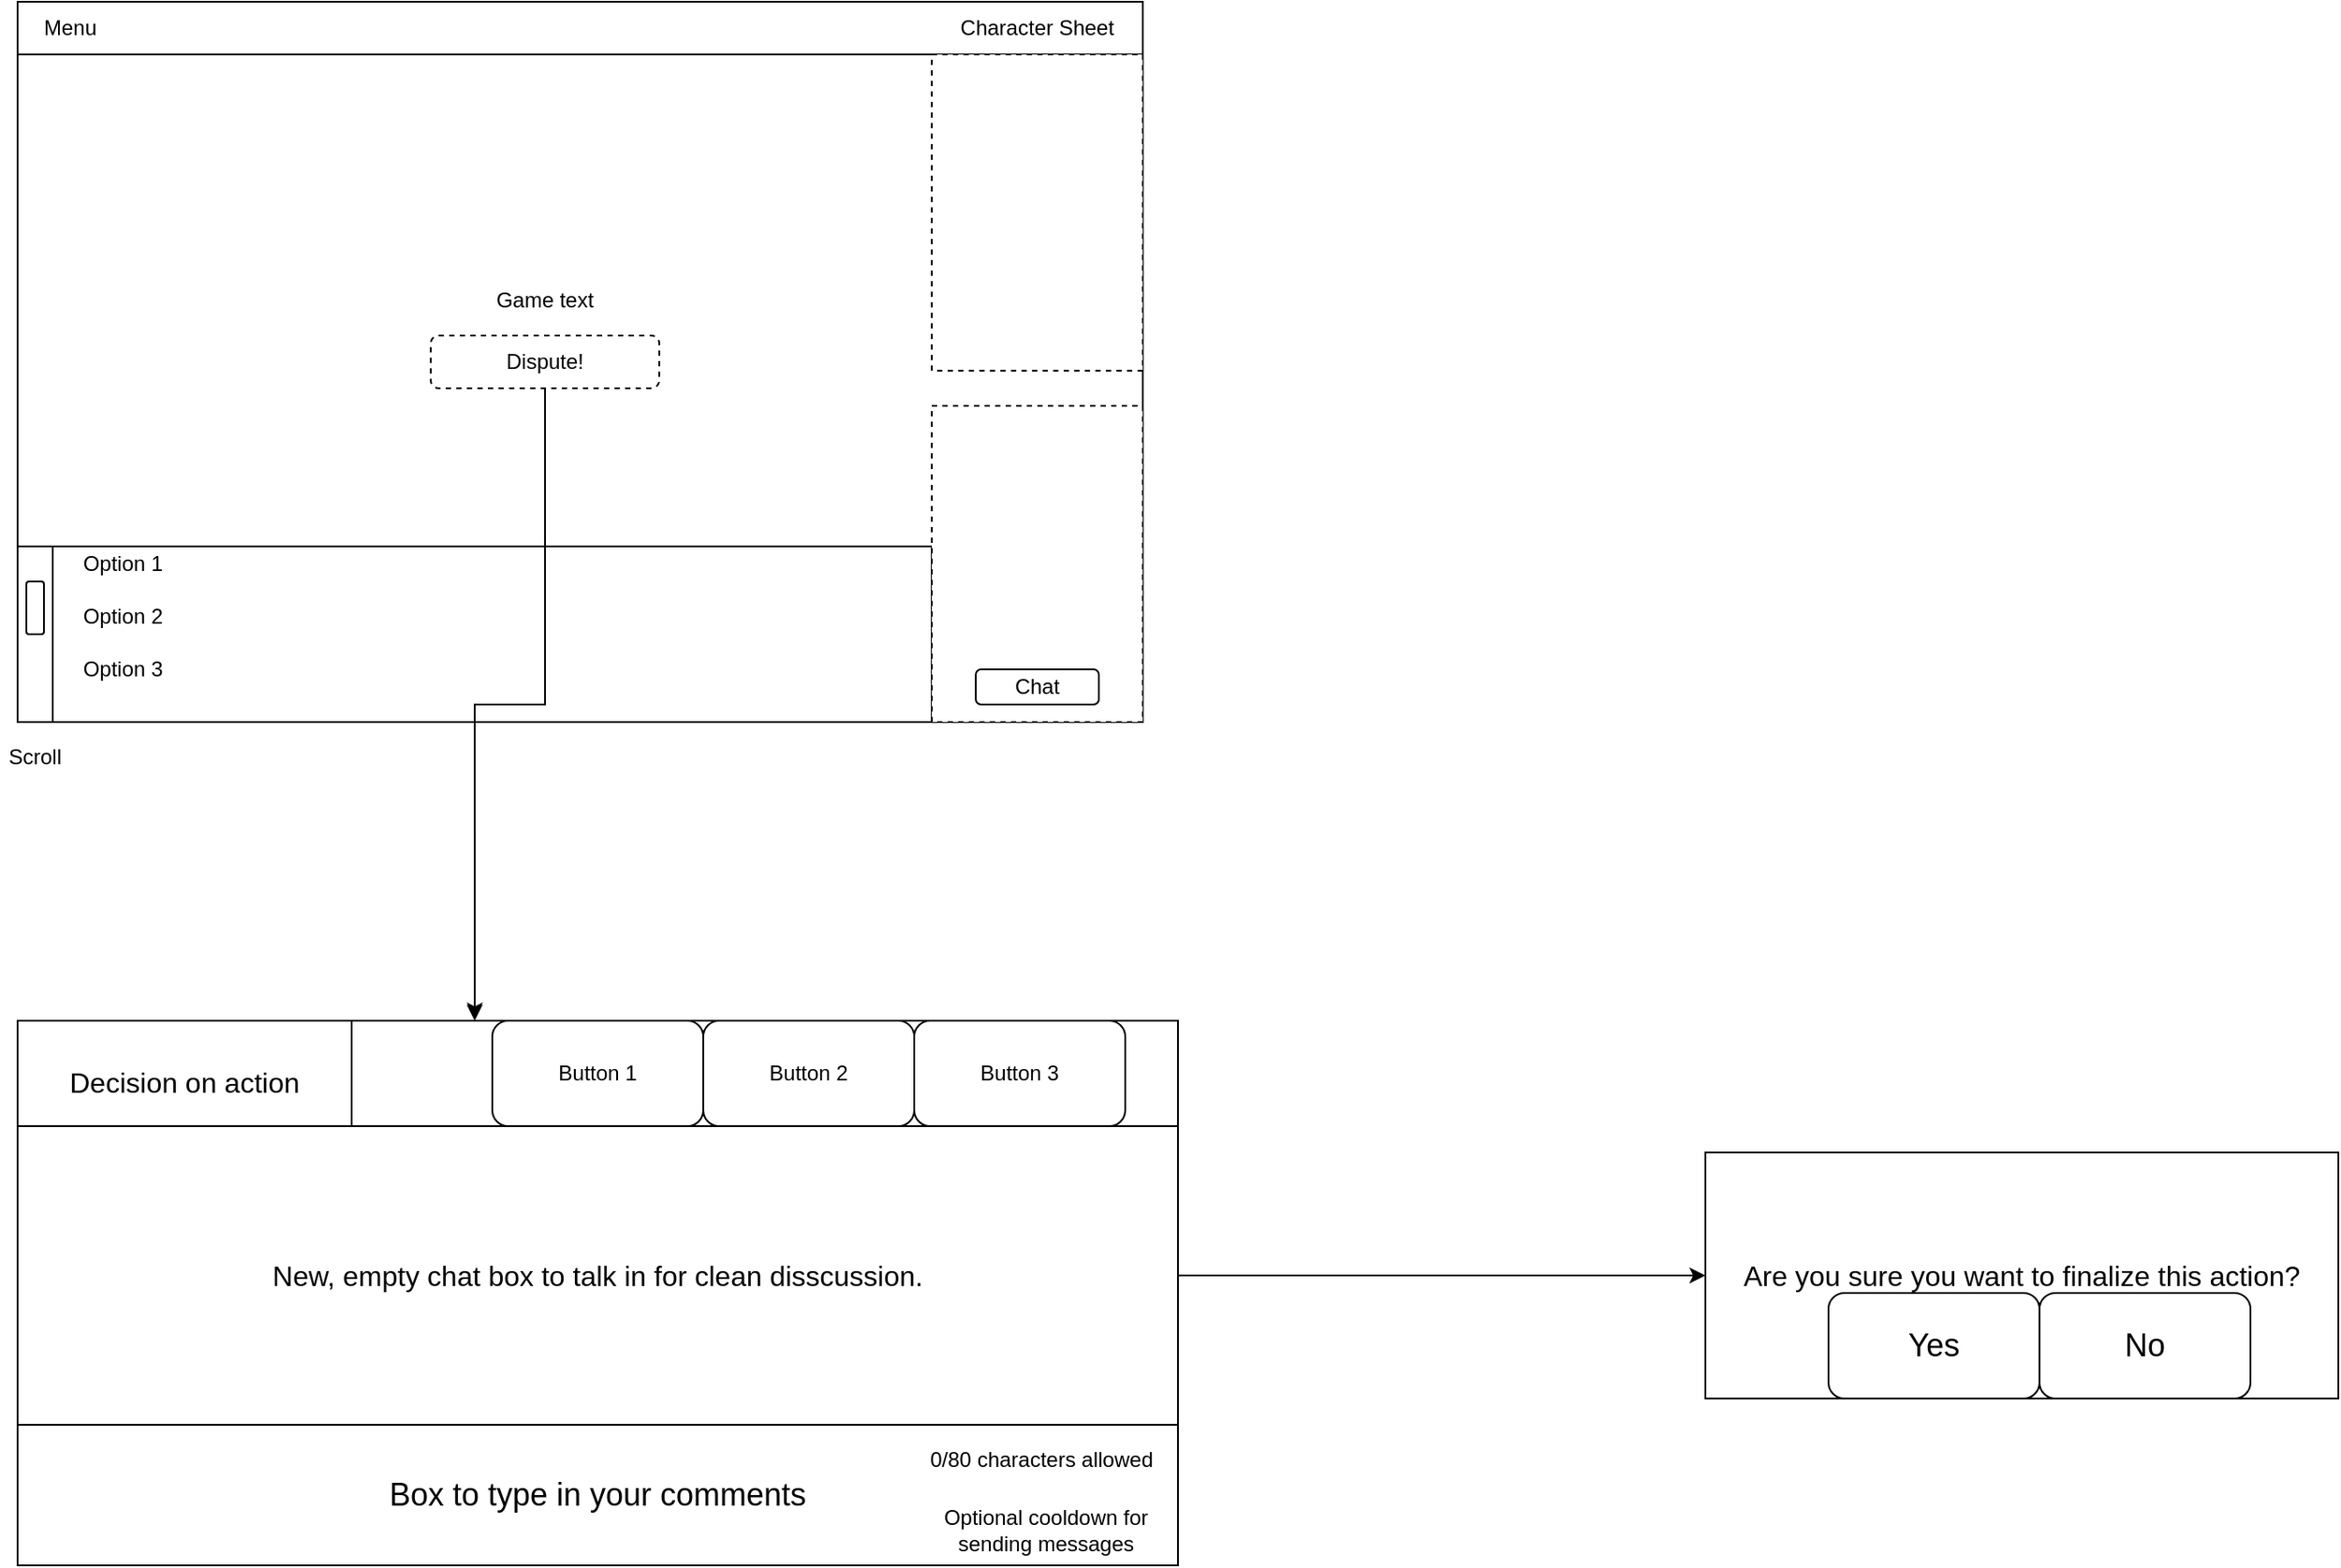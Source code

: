 <mxfile version="14.5.1" type="device"><diagram id="QMYYA2-AwXqVTapmNMCV" name="Page-1"><mxGraphModel dx="1974" dy="967" grid="1" gridSize="10" guides="1" tooltips="1" connect="1" arrows="1" fold="1" page="1" pageScale="1" pageWidth="850" pageHeight="1100" math="0" shadow="0"><root><mxCell id="0"/><mxCell id="1" parent="0"/><mxCell id="xP6Oxu5cPJP6itJVcGoz-21" value="" style="rounded=0;whiteSpace=wrap;html=1;" vertex="1" parent="1"><mxGeometry x="100" y="620" width="660" height="310" as="geometry"/></mxCell><mxCell id="xP6Oxu5cPJP6itJVcGoz-34" value="&lt;span style=&quot;font-size: 18px&quot;&gt;Box to type in your comments&lt;/span&gt;" style="rounded=0;whiteSpace=wrap;html=1;" vertex="1" parent="1"><mxGeometry x="100" y="850" width="660" height="80" as="geometry"/></mxCell><mxCell id="xP6Oxu5cPJP6itJVcGoz-1" value="" style="rounded=0;whiteSpace=wrap;html=1;" vertex="1" parent="1"><mxGeometry x="100" y="40" width="640" height="410" as="geometry"/></mxCell><mxCell id="xP6Oxu5cPJP6itJVcGoz-19" style="edgeStyle=orthogonalEdgeStyle;rounded=0;orthogonalLoop=1;jettySize=auto;html=1;" edge="1" parent="1" source="xP6Oxu5cPJP6itJVcGoz-2"><mxGeometry relative="1" as="geometry"><mxPoint x="360" y="620" as="targetPoint"/></mxGeometry></mxCell><mxCell id="xP6Oxu5cPJP6itJVcGoz-2" value="" style="rounded=0;whiteSpace=wrap;html=1;" vertex="1" parent="1"><mxGeometry x="100" y="350" width="520" height="100" as="geometry"/></mxCell><mxCell id="xP6Oxu5cPJP6itJVcGoz-3" value="" style="rounded=0;whiteSpace=wrap;html=1;dashed=1;" vertex="1" parent="1"><mxGeometry x="620" y="270" width="120" height="180" as="geometry"/></mxCell><mxCell id="xP6Oxu5cPJP6itJVcGoz-4" value="" style="rounded=0;whiteSpace=wrap;html=1;" vertex="1" parent="1"><mxGeometry x="100" y="40" width="640" height="30" as="geometry"/></mxCell><mxCell id="xP6Oxu5cPJP6itJVcGoz-5" value="Game text" style="text;html=1;strokeColor=none;fillColor=none;align=center;verticalAlign=middle;whiteSpace=wrap;rounded=0;" vertex="1" parent="1"><mxGeometry x="370" y="200" width="60" height="20" as="geometry"/></mxCell><mxCell id="xP6Oxu5cPJP6itJVcGoz-6" value="Option 1&lt;span style=&quot;color: rgba(0 , 0 , 0 , 0) ; font-family: monospace ; font-size: 0px&quot;&gt;%3CmxGraphModel%3E%3Croot%3E%3CmxCell%20id%3D%220%22%2F%3E%3CmxCell%20id%3D%221%22%20parent%3D%220%22%2F%3E%3CmxCell%20id%3D%222%22%20value%3D%22Game%20text%22%20style%3D%22text%3Bhtml%3D1%3BstrokeColor%3Dnone%3BfillColor%3Dnone%3Balign%3Dcenter%3BverticalAlign%3Dmiddle%3BwhiteSpace%3Dwrap%3Brounded%3D0%3B%22%20vertex%3D%221%22%20parent%3D%221%22%3E%3CmxGeometry%20x%3D%22370%22%20y%3D%22200%22%20width%3D%2260%22%20height%3D%2220%22%20as%3D%22geometry%22%2F%3E%3C%2FmxCell%3E%3C%2Froot%3E%3C%2FmxGraphModel%3E&lt;/span&gt;" style="text;html=1;strokeColor=none;fillColor=none;align=center;verticalAlign=middle;whiteSpace=wrap;rounded=0;" vertex="1" parent="1"><mxGeometry x="130" y="350" width="60" height="20" as="geometry"/></mxCell><mxCell id="xP6Oxu5cPJP6itJVcGoz-7" value="Option 2" style="text;html=1;strokeColor=none;fillColor=none;align=center;verticalAlign=middle;whiteSpace=wrap;rounded=0;" vertex="1" parent="1"><mxGeometry x="130" y="380" width="60" height="20" as="geometry"/></mxCell><mxCell id="xP6Oxu5cPJP6itJVcGoz-8" value="Option 3" style="text;html=1;strokeColor=none;fillColor=none;align=center;verticalAlign=middle;whiteSpace=wrap;rounded=0;" vertex="1" parent="1"><mxGeometry x="130" y="410" width="60" height="20" as="geometry"/></mxCell><mxCell id="xP6Oxu5cPJP6itJVcGoz-9" value="Menu" style="text;html=1;strokeColor=none;fillColor=none;align=center;verticalAlign=middle;whiteSpace=wrap;rounded=0;" vertex="1" parent="1"><mxGeometry x="100" y="45" width="60" height="20" as="geometry"/></mxCell><mxCell id="xP6Oxu5cPJP6itJVcGoz-10" value="Character Sheet" style="text;html=1;strokeColor=none;fillColor=none;align=center;verticalAlign=middle;whiteSpace=wrap;rounded=0;" vertex="1" parent="1"><mxGeometry x="630" y="45" width="100" height="20" as="geometry"/></mxCell><mxCell id="xP6Oxu5cPJP6itJVcGoz-11" value="" style="rounded=0;whiteSpace=wrap;html=1;dashed=1;" vertex="1" parent="1"><mxGeometry x="620" y="70" width="120" height="180" as="geometry"/></mxCell><mxCell id="xP6Oxu5cPJP6itJVcGoz-12" value="Chat" style="rounded=1;whiteSpace=wrap;html=1;" vertex="1" parent="1"><mxGeometry x="645" y="420" width="70" height="20" as="geometry"/></mxCell><mxCell id="xP6Oxu5cPJP6itJVcGoz-22" style="edgeStyle=orthogonalEdgeStyle;rounded=0;orthogonalLoop=1;jettySize=auto;html=1;entryX=0.394;entryY=-0.004;entryDx=0;entryDy=0;entryPerimeter=0;" edge="1" parent="1" source="xP6Oxu5cPJP6itJVcGoz-13" target="xP6Oxu5cPJP6itJVcGoz-21"><mxGeometry relative="1" as="geometry"/></mxCell><mxCell id="xP6Oxu5cPJP6itJVcGoz-13" value="Dispute!" style="rounded=1;whiteSpace=wrap;html=1;dashed=1;" vertex="1" parent="1"><mxGeometry x="335" y="230" width="130" height="30" as="geometry"/></mxCell><mxCell id="xP6Oxu5cPJP6itJVcGoz-14" value="" style="rounded=0;whiteSpace=wrap;html=1;" vertex="1" parent="1"><mxGeometry x="100" y="350" width="20" height="100" as="geometry"/></mxCell><mxCell id="xP6Oxu5cPJP6itJVcGoz-15" value="" style="rounded=1;whiteSpace=wrap;html=1;" vertex="1" parent="1"><mxGeometry x="105" y="370" width="10" height="30" as="geometry"/></mxCell><mxCell id="xP6Oxu5cPJP6itJVcGoz-16" value="Scroll" style="text;html=1;strokeColor=none;fillColor=none;align=center;verticalAlign=middle;whiteSpace=wrap;rounded=0;" vertex="1" parent="1"><mxGeometry x="90" y="460" width="40" height="20" as="geometry"/></mxCell><mxCell id="xP6Oxu5cPJP6itJVcGoz-30" value="&lt;font size=&quot;3&quot;&gt;Decision on action&lt;/font&gt;" style="rounded=0;whiteSpace=wrap;html=1;" vertex="1" parent="1"><mxGeometry x="100" y="620" width="190" height="70" as="geometry"/></mxCell><mxCell id="xP6Oxu5cPJP6itJVcGoz-41" style="edgeStyle=orthogonalEdgeStyle;rounded=0;orthogonalLoop=1;jettySize=auto;html=1;" edge="1" parent="1" source="xP6Oxu5cPJP6itJVcGoz-31"><mxGeometry relative="1" as="geometry"><mxPoint x="1060" y="765" as="targetPoint"/></mxGeometry></mxCell><mxCell id="xP6Oxu5cPJP6itJVcGoz-31" value="&lt;font size=&quot;3&quot;&gt;New, empty chat box to talk in for clean disscussion.&lt;/font&gt;" style="rounded=0;whiteSpace=wrap;html=1;" vertex="1" parent="1"><mxGeometry x="100" y="680" width="660" height="170" as="geometry"/></mxCell><mxCell id="xP6Oxu5cPJP6itJVcGoz-32" value="0/80 characters allowed" style="text;html=1;strokeColor=none;fillColor=none;align=center;verticalAlign=middle;whiteSpace=wrap;rounded=0;" vertex="1" parent="1"><mxGeometry x="605" y="850" width="155" height="40" as="geometry"/></mxCell><mxCell id="xP6Oxu5cPJP6itJVcGoz-33" value="Optional cooldown for sending messages" style="text;html=1;strokeColor=none;fillColor=none;align=center;verticalAlign=middle;whiteSpace=wrap;rounded=0;" vertex="1" parent="1"><mxGeometry x="610" y="890" width="150" height="40" as="geometry"/></mxCell><mxCell id="xP6Oxu5cPJP6itJVcGoz-38" value="Button 1" style="rounded=1;whiteSpace=wrap;html=1;" vertex="1" parent="1"><mxGeometry x="370" y="620" width="120" height="60" as="geometry"/></mxCell><mxCell id="xP6Oxu5cPJP6itJVcGoz-39" value="Button 2" style="rounded=1;whiteSpace=wrap;html=1;" vertex="1" parent="1"><mxGeometry x="490" y="620" width="120" height="60" as="geometry"/></mxCell><mxCell id="xP6Oxu5cPJP6itJVcGoz-40" value="Button 3" style="rounded=1;whiteSpace=wrap;html=1;" vertex="1" parent="1"><mxGeometry x="610" y="620" width="120" height="60" as="geometry"/></mxCell><mxCell id="xP6Oxu5cPJP6itJVcGoz-42" value="&lt;font size=&quot;3&quot;&gt;Are you sure you want to finalize this action?&lt;/font&gt;" style="rounded=0;whiteSpace=wrap;html=1;" vertex="1" parent="1"><mxGeometry x="1060" y="695" width="360" height="140" as="geometry"/></mxCell><mxCell id="xP6Oxu5cPJP6itJVcGoz-43" value="&lt;font style=&quot;font-size: 18px&quot;&gt;Yes&lt;/font&gt;" style="rounded=1;whiteSpace=wrap;html=1;" vertex="1" parent="1"><mxGeometry x="1130" y="775" width="120" height="60" as="geometry"/></mxCell><mxCell id="xP6Oxu5cPJP6itJVcGoz-44" value="&lt;font style=&quot;font-size: 18px&quot;&gt;No&lt;/font&gt;" style="rounded=1;whiteSpace=wrap;html=1;" vertex="1" parent="1"><mxGeometry x="1250" y="775" width="120" height="60" as="geometry"/></mxCell></root></mxGraphModel></diagram></mxfile>